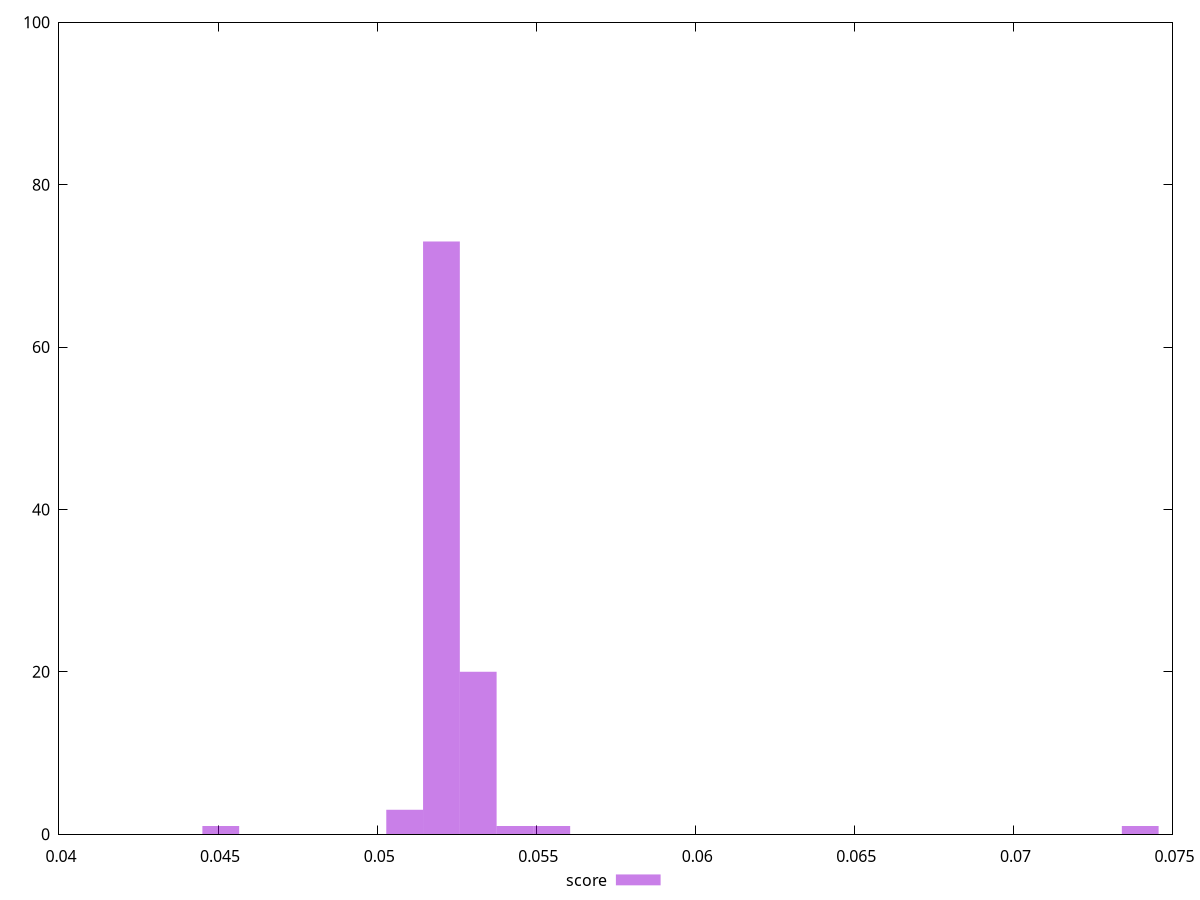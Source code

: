 reset
set terminal svg size 640, 490 enhanced background rgb 'white'
set output "report_00007_2020-12-11T15:55:29.892Z/unused-javascript/samples/pages+cached/score/histogram.svg"

$score <<EOF
0.07398561254756061 1
0.05317715901855919 20
0.04508498264616975 1
0.052021133822503555 73
0.05086510862644792 3
0.054333184214614826 1
0.05548920941067046 1
EOF

set key outside below
set boxwidth 0.0011560251960556346
set yrange [0:100]
set style fill transparent solid 0.5 noborder

plot \
  $score title "score" with boxes, \


reset